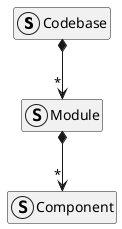 @startuml
hide empty members

struct Codebase
struct Module
struct Component

Codebase *--> "*" Module
Module *--> "*" Component
@enduml
